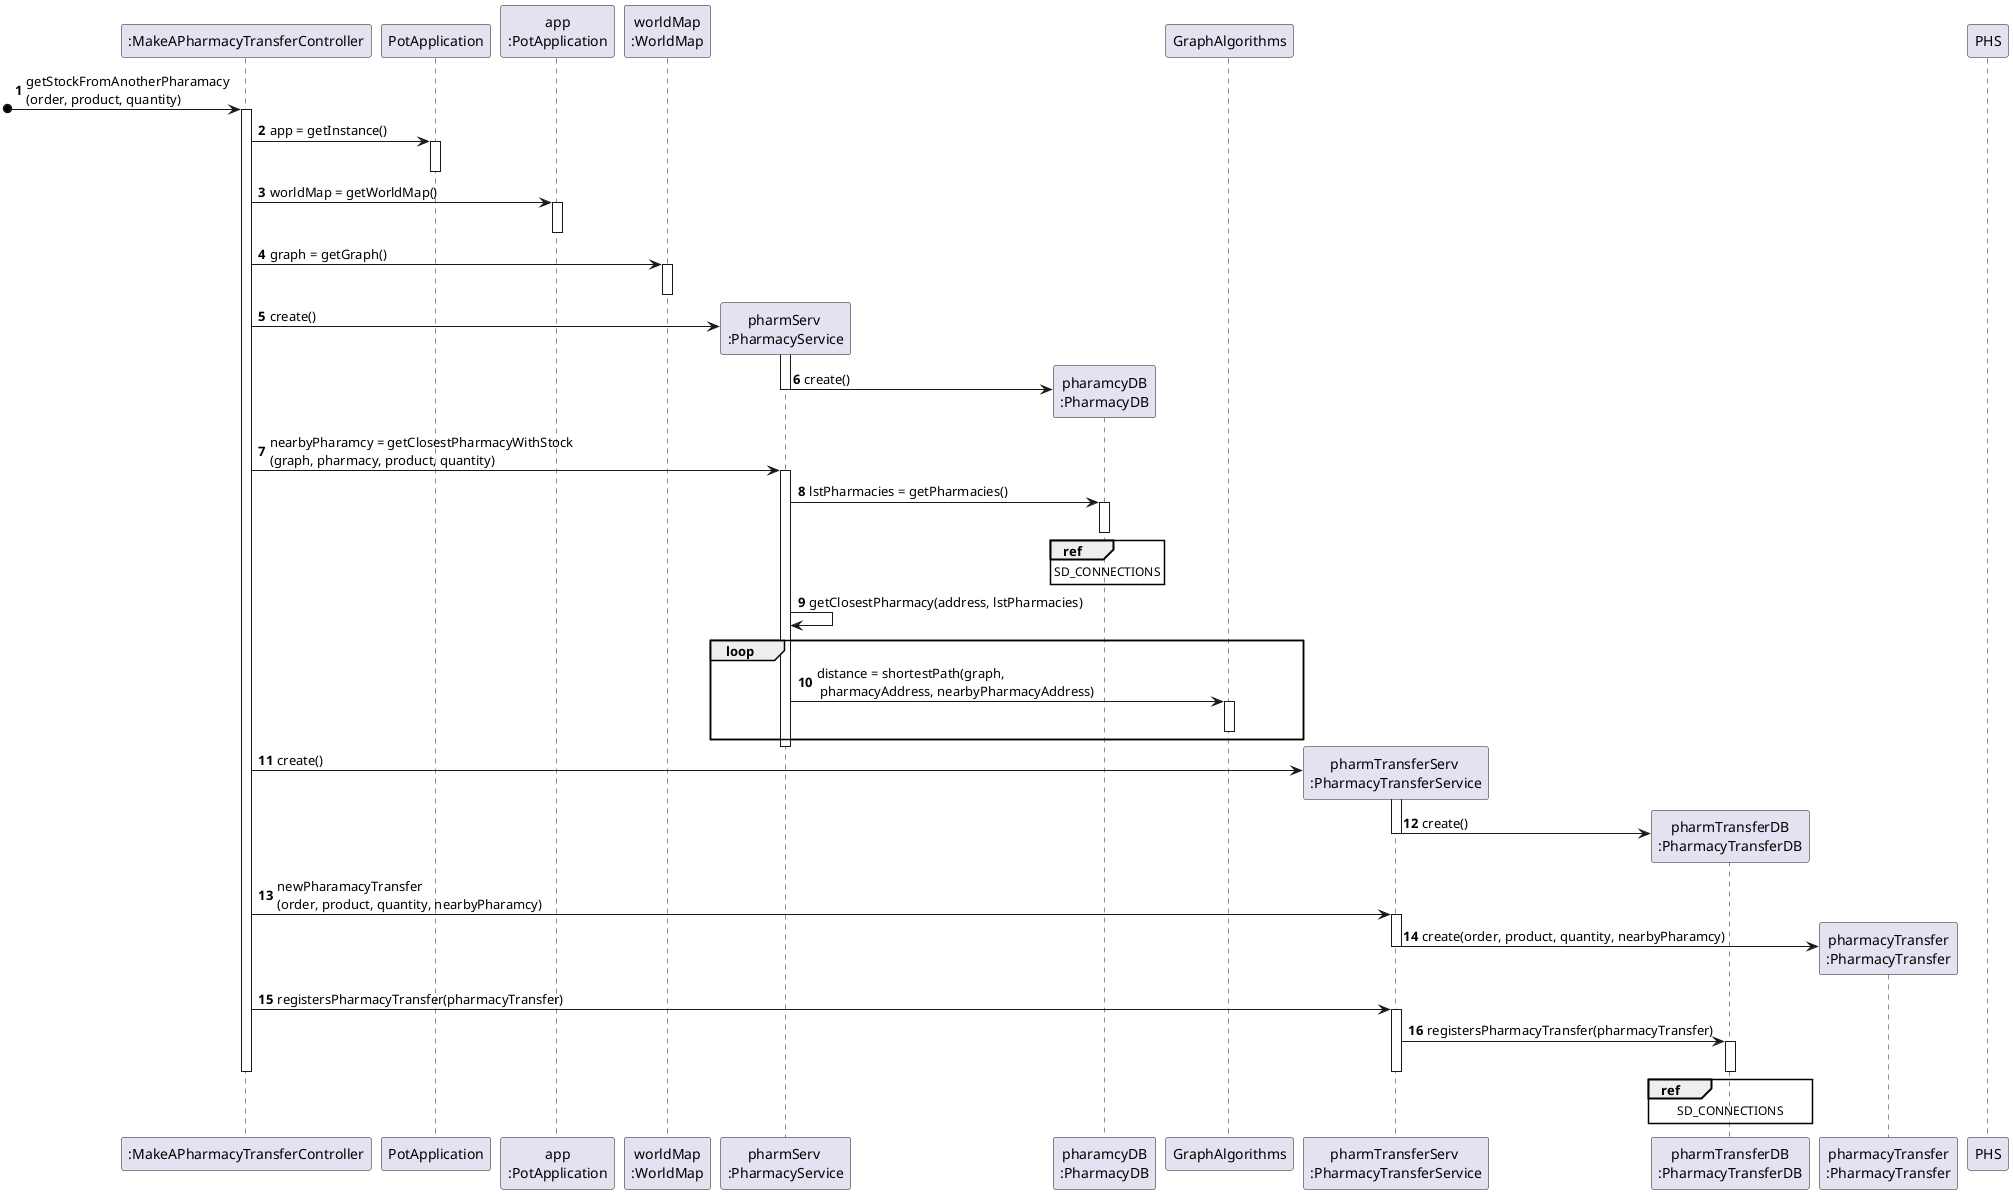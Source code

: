 @startuml
autonumber
participant ":MakeAPharmacyTransferController" as CTRL
participant "PotApplication" as _APP
participant "app\n:PotApplication" as APP
participant "worldMap\n:WorldMap" as WM
participant "pharmServ \n:PharmacyService" as PS
participant "pharamcyDB\n:PharmacyDB" as PDB
participant "GraphAlgorithms" as GA
participant "pharmTransferServ \n:PharmacyTransferService" as PTS
participant "pharmTransferDB\n:PharmacyTransferDB" as PTDB
participant "pharmacyTransfer\n:PharmacyTransfer" as PT

[o-> CTRL : getStockFromAnotherPharamacy\n(order, product, quantity)
activate CTRL
CTRL -> _APP: app = getInstance()
activate _APP
deactivate _APP
CTRL -> APP: worldMap = getWorldMap()
activate APP
deactivate APP

CTRL -> WM: graph = getGraph()
activate WM
deactivate WM
CTRL -> PS** : create()
activate PS
PS -> PDB** : create()
deactivate PS
CTRL -> PS : nearbyPharamcy = getClosestPharmacyWithStock\n(graph, pharmacy, product, quantity)
activate PS
PS -> PDB : lstPharmacies = getPharmacies()
activate PDB
ref over PDB
SD_CONNECTIONS
end ref
deactivate PDB
PS -> PS : getClosestPharmacy(address, lstPharmacies)
loop
PS -> GA : distance = shortestPath(graph,\n pharmacyAddress, nearbyPharmacyAddress)
activate GA
deactivate GA
end loop
deactivate PHS
deactivate PS

CTRL -> PTS** : create()
activate PTS
PTS -> PTDB** : create()
deactivate PTS

CTRL -> PTS : newPharamacyTransfer\n(order, product, quantity, nearbyPharamcy)
activate PTS
PTS -> PT** : create(order, product, quantity, nearbyPharamcy)
deactivate PS
deactivate PTS

CTRL -> PTS : registersPharmacyTransfer(pharmacyTransfer)
activate PTS
PTS -> PTDB : registersPharmacyTransfer(pharmacyTransfer)
activate PTDB
ref over PTDB
SD_CONNECTIONS
end ref
deactivate PTDB
deactivate PTS
deactivate CTRL

@enduml
